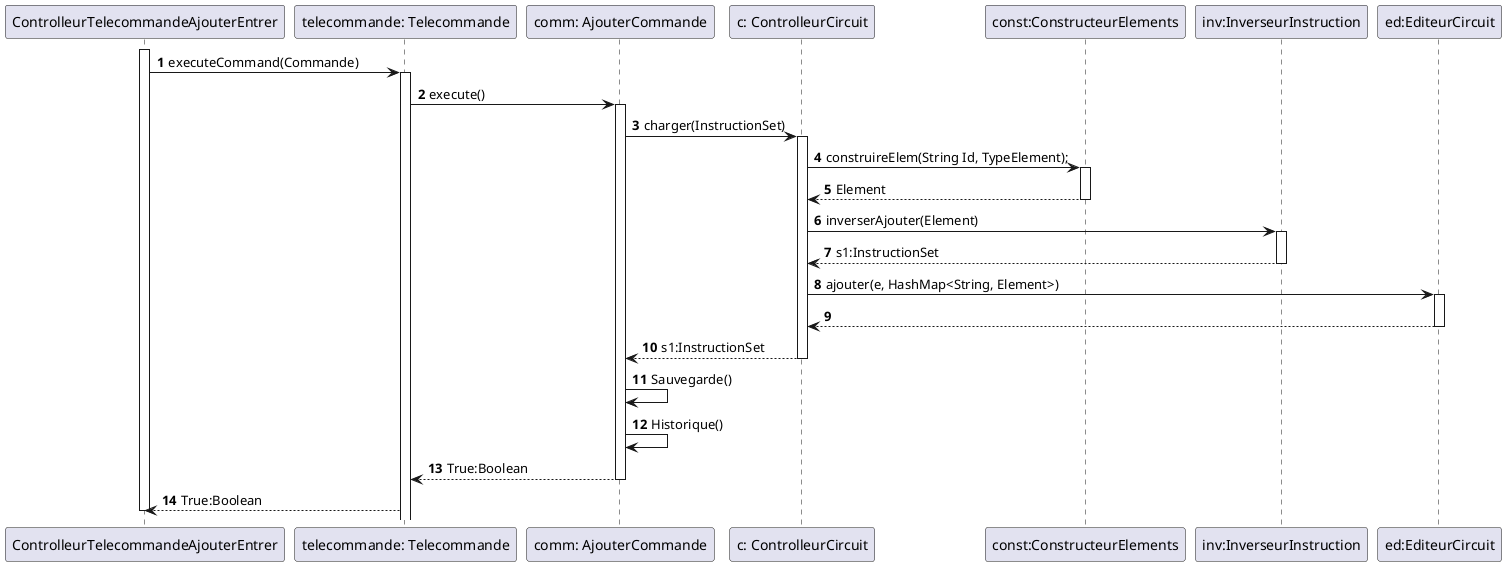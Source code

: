 @startuml
'https://plantuml.com/sequence-diagram

autonumber
activate ControlleurTelecommandeAjouterEntrer

ControlleurTelecommandeAjouterEntrer -> "telecommande: Telecommande": executeCommand(Commande)
activate "telecommande: Telecommande"
"telecommande: Telecommande" -> "comm: AjouterCommande": execute()
activate "comm: AjouterCommande"
"comm: AjouterCommande" -> "c: ControlleurCircuit": charger(InstructionSet)


activate "c: ControlleurCircuit"
"c: ControlleurCircuit" -> "const:ConstructeurElements": construireElem(String Id, TypeElement);
activate "const:ConstructeurElements"
"c: ControlleurCircuit" <-- "const:ConstructeurElements": Element
deactivate "const:ConstructeurElements"
"c: ControlleurCircuit" -> "inv:InverseurInstruction": inverserAjouter(Element)
activate "inv:InverseurInstruction"
"c: ControlleurCircuit" <-- "inv:InverseurInstruction": s1:InstructionSet
deactivate "inv:InverseurInstruction"
"c: ControlleurCircuit" -> "ed:EditeurCircuit": ajouter(e, HashMap<String, Element>)
activate "ed:EditeurCircuit"
"c: ControlleurCircuit" <-- "ed:EditeurCircuit"
deactivate "ed:EditeurCircuit"
"comm: AjouterCommande" <-- "c: ControlleurCircuit": s1:InstructionSet
deactivate "c: ControlleurCircuit"


"comm: AjouterCommande" -> "comm: AjouterCommande": Sauvegarde()
"comm: AjouterCommande" -> "comm: AjouterCommande": Historique()
"telecommande: Telecommande" <-- "comm: AjouterCommande": True:Boolean
deactivate "comm: AjouterCommande"

ControlleurTelecommandeAjouterEntrer <-- "telecommande: Telecommande": True:Boolean
deactivate ControlleurTelecommandeAjouterEntrer


deactivate ControlleurTelecommandeAjouterEntrer


@enduml